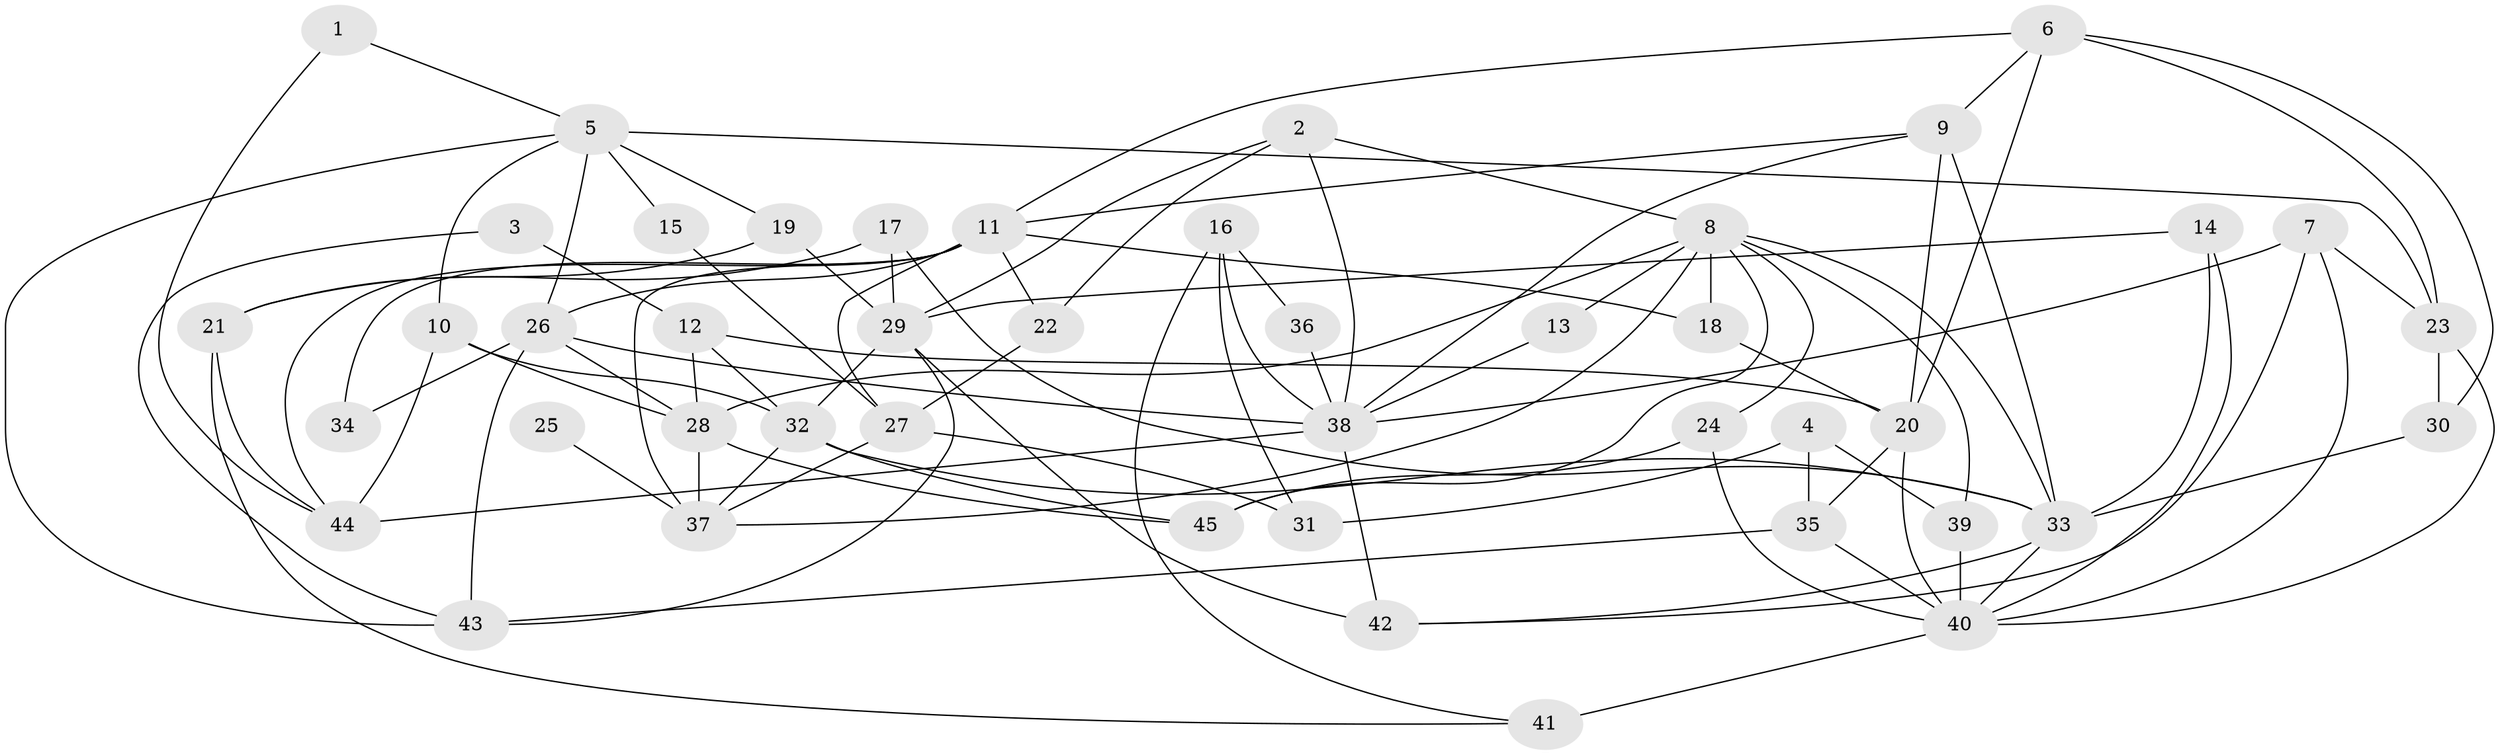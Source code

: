 // original degree distribution, {2: 0.21875, 4: 0.21875, 7: 0.0625, 3: 0.25, 5: 0.125, 6: 0.078125, 9: 0.03125, 8: 0.015625}
// Generated by graph-tools (version 1.1) at 2025/37/03/04/25 23:37:09]
// undirected, 45 vertices, 100 edges
graph export_dot {
  node [color=gray90,style=filled];
  1;
  2;
  3;
  4;
  5;
  6;
  7;
  8;
  9;
  10;
  11;
  12;
  13;
  14;
  15;
  16;
  17;
  18;
  19;
  20;
  21;
  22;
  23;
  24;
  25;
  26;
  27;
  28;
  29;
  30;
  31;
  32;
  33;
  34;
  35;
  36;
  37;
  38;
  39;
  40;
  41;
  42;
  43;
  44;
  45;
  1 -- 5 [weight=1.0];
  1 -- 44 [weight=1.0];
  2 -- 8 [weight=1.0];
  2 -- 22 [weight=1.0];
  2 -- 29 [weight=1.0];
  2 -- 38 [weight=1.0];
  3 -- 12 [weight=1.0];
  3 -- 43 [weight=1.0];
  4 -- 31 [weight=1.0];
  4 -- 35 [weight=1.0];
  4 -- 39 [weight=1.0];
  5 -- 10 [weight=1.0];
  5 -- 15 [weight=1.0];
  5 -- 19 [weight=1.0];
  5 -- 23 [weight=1.0];
  5 -- 26 [weight=1.0];
  5 -- 43 [weight=1.0];
  6 -- 9 [weight=1.0];
  6 -- 11 [weight=1.0];
  6 -- 20 [weight=1.0];
  6 -- 23 [weight=1.0];
  6 -- 30 [weight=1.0];
  7 -- 23 [weight=1.0];
  7 -- 38 [weight=1.0];
  7 -- 40 [weight=1.0];
  7 -- 42 [weight=1.0];
  8 -- 13 [weight=1.0];
  8 -- 18 [weight=1.0];
  8 -- 24 [weight=1.0];
  8 -- 28 [weight=1.0];
  8 -- 33 [weight=1.0];
  8 -- 37 [weight=1.0];
  8 -- 39 [weight=1.0];
  8 -- 45 [weight=1.0];
  9 -- 11 [weight=1.0];
  9 -- 20 [weight=1.0];
  9 -- 33 [weight=1.0];
  9 -- 38 [weight=1.0];
  10 -- 28 [weight=1.0];
  10 -- 32 [weight=1.0];
  10 -- 44 [weight=1.0];
  11 -- 18 [weight=1.0];
  11 -- 22 [weight=1.0];
  11 -- 26 [weight=1.0];
  11 -- 27 [weight=1.0];
  11 -- 34 [weight=1.0];
  11 -- 37 [weight=1.0];
  11 -- 44 [weight=1.0];
  12 -- 20 [weight=1.0];
  12 -- 28 [weight=1.0];
  12 -- 32 [weight=1.0];
  13 -- 38 [weight=1.0];
  14 -- 29 [weight=1.0];
  14 -- 33 [weight=1.0];
  14 -- 40 [weight=1.0];
  15 -- 27 [weight=1.0];
  16 -- 31 [weight=1.0];
  16 -- 36 [weight=1.0];
  16 -- 38 [weight=1.0];
  16 -- 41 [weight=1.0];
  17 -- 21 [weight=1.0];
  17 -- 29 [weight=1.0];
  17 -- 33 [weight=1.0];
  18 -- 20 [weight=1.0];
  19 -- 21 [weight=1.0];
  19 -- 29 [weight=2.0];
  20 -- 35 [weight=1.0];
  20 -- 40 [weight=1.0];
  21 -- 41 [weight=1.0];
  21 -- 44 [weight=1.0];
  22 -- 27 [weight=1.0];
  23 -- 30 [weight=1.0];
  23 -- 40 [weight=1.0];
  24 -- 40 [weight=1.0];
  24 -- 45 [weight=1.0];
  25 -- 37 [weight=2.0];
  26 -- 28 [weight=1.0];
  26 -- 34 [weight=1.0];
  26 -- 38 [weight=1.0];
  26 -- 43 [weight=1.0];
  27 -- 31 [weight=2.0];
  27 -- 37 [weight=1.0];
  28 -- 37 [weight=1.0];
  28 -- 45 [weight=1.0];
  29 -- 32 [weight=2.0];
  29 -- 42 [weight=2.0];
  29 -- 43 [weight=1.0];
  30 -- 33 [weight=1.0];
  32 -- 33 [weight=1.0];
  32 -- 37 [weight=1.0];
  32 -- 45 [weight=1.0];
  33 -- 40 [weight=1.0];
  33 -- 42 [weight=1.0];
  35 -- 40 [weight=1.0];
  35 -- 43 [weight=1.0];
  36 -- 38 [weight=1.0];
  38 -- 42 [weight=1.0];
  38 -- 44 [weight=2.0];
  39 -- 40 [weight=2.0];
  40 -- 41 [weight=2.0];
}
